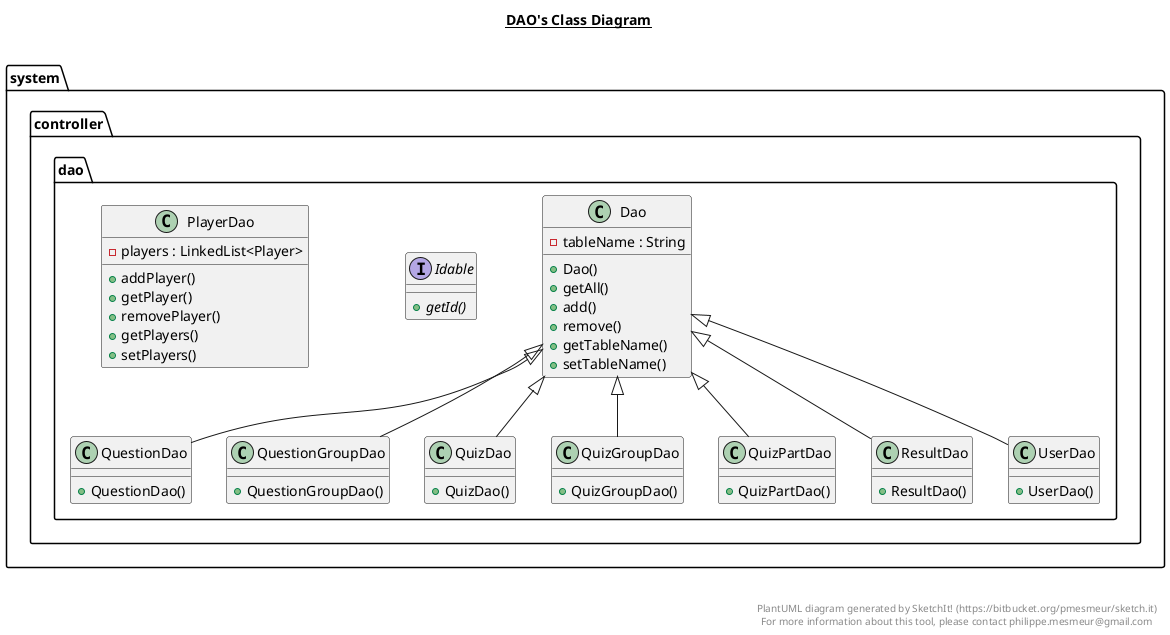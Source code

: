 @startuml

title __DAO's Class Diagram__\n

  package system.controller {
    package system.controller.dao {
      class Dao {
          - tableName : String
          + Dao()
          + getAll()
          + add()
          + remove()
          + getTableName()
          + setTableName()
      }
    }
  }
  

  package system.controller {
    package system.controller.dao {
      interface Idable {
          {abstract} + getId()
      }
    }
  }
  

  package system.controller {
    package system.controller.dao {
      class PlayerDao {
          - players : LinkedList<Player>
          + addPlayer()
          + getPlayer()
          + removePlayer()
          + getPlayers()
          + setPlayers()
      }
    }
  }
  

  package system.controller {
    package system.controller.dao {
      class QuestionDao {
          + QuestionDao()
      }
    }
  }
  

  package system.controller {
    package system.controller.dao {
      class QuestionGroupDao {
          + QuestionGroupDao()
      }
    }
  }
  

  package system.controller {
    package system.controller.dao {
      class QuizDao {
          + QuizDao()
      }
    }
  }
  

  package system.controller {
    package system.controller.dao {
      class QuizGroupDao {
          + QuizGroupDao()
      }
    }
  }
  

  package system.controller {
    package system.controller.dao {
      class QuizPartDao {
          + QuizPartDao()
      }
    }
  }
  

  package system.controller {
    package system.controller.dao {
      class ResultDao {
          + ResultDao()
      }
    }
  }
  

  package system.controller {
    package system.controller.dao {
      class UserDao {
          + UserDao()
      }
    }
  }
  

  QuestionDao -up-|> Dao
  QuestionGroupDao -up-|> Dao
  QuizDao -up-|> Dao
  QuizGroupDao -up-|> Dao
  QuizPartDao -up-|> Dao
  ResultDao -up-|> Dao
  UserDao -up-|> Dao


right footer


PlantUML diagram generated by SketchIt! (https://bitbucket.org/pmesmeur/sketch.it)
For more information about this tool, please contact philippe.mesmeur@gmail.com
endfooter

@enduml
